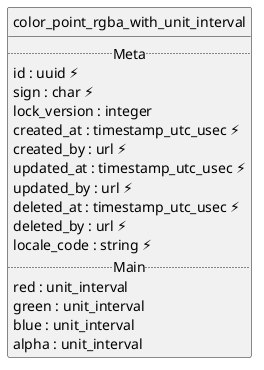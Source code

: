 @startuml uml
skinparam monochrome true
skinparam linetype ortho
hide circle

entity color_point_rgba_with_unit_interval {
  .. Meta ..
  id : uuid ⚡
  sign : char ⚡
  lock_version : integer
  created_at : timestamp_utc_usec ⚡
  created_by : url ⚡
  updated_at : timestamp_utc_usec ⚡
  updated_by : url ⚡
  deleted_at : timestamp_utc_usec ⚡
  deleted_by : url ⚡
  locale_code : string ⚡
  .. Main ..
  red : unit_interval
  green : unit_interval
  blue : unit_interval
  alpha : unit_interval
}

@enduml
